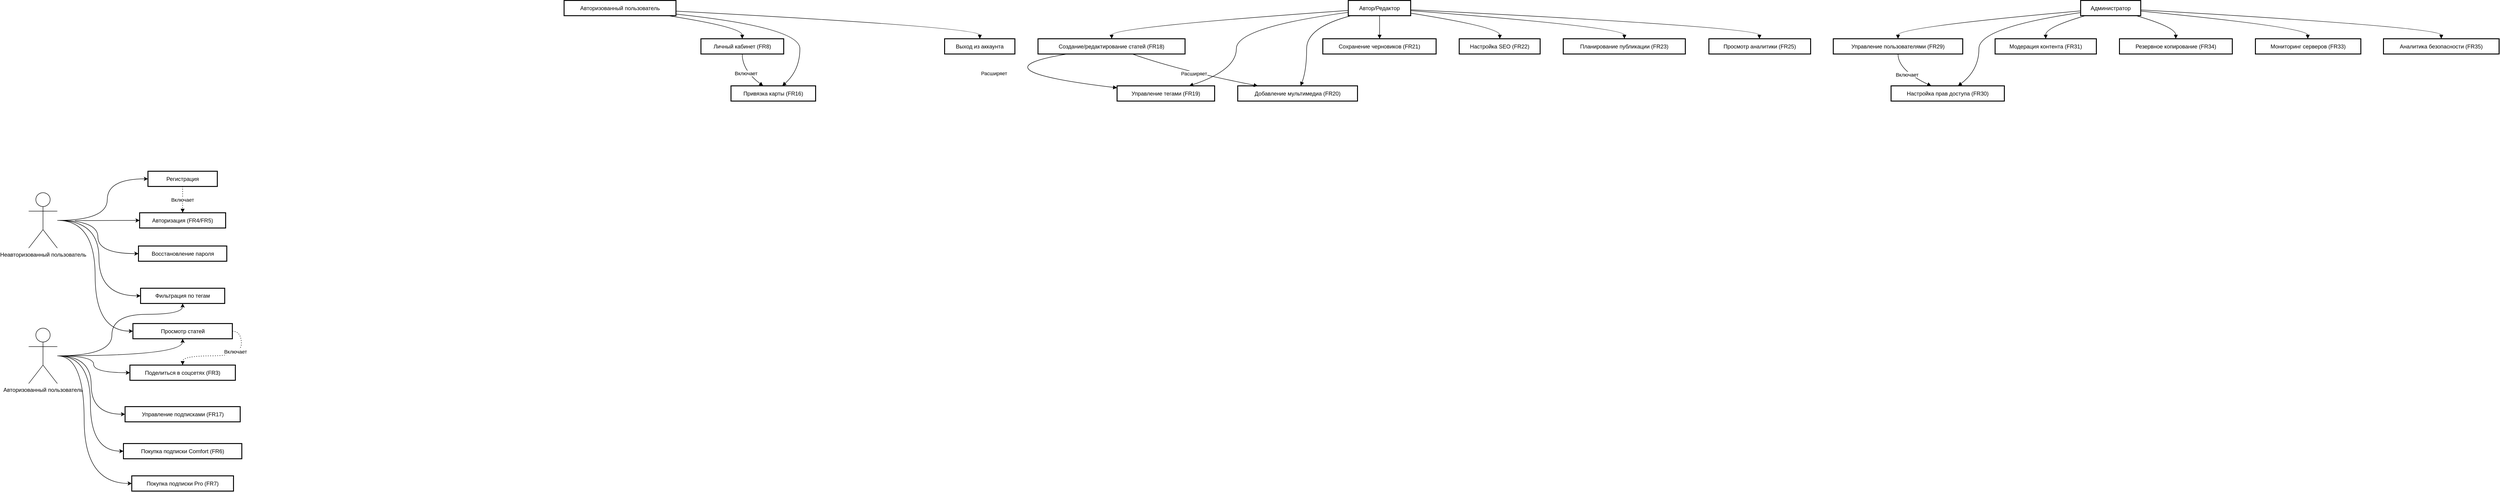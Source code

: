 <mxfile version="22.1.2" type="device">
  <diagram name="Страница — 1" id="cCFWynIPvWP7gMbYk23w">
    <mxGraphModel dx="1290" dy="621" grid="1" gridSize="10" guides="1" tooltips="1" connect="1" arrows="1" fold="1" page="1" pageScale="1" pageWidth="827" pageHeight="1169" math="0" shadow="0">
      <root>
        <mxCell id="0" />
        <mxCell id="1" parent="0" />
        <mxCell id="KFMTmTs9-0pYQGZ4lYI4-2" value="Авторизованный пользователь" style="whiteSpace=wrap;strokeWidth=2;" vertex="1" parent="1">
          <mxGeometry x="1558" y="20" width="242" height="33" as="geometry" />
        </mxCell>
        <mxCell id="KFMTmTs9-0pYQGZ4lYI4-3" value="Автор/Редактор" style="whiteSpace=wrap;strokeWidth=2;" vertex="1" parent="1">
          <mxGeometry x="3254" y="20" width="135" height="33" as="geometry" />
        </mxCell>
        <mxCell id="KFMTmTs9-0pYQGZ4lYI4-4" value="Администратор" style="whiteSpace=wrap;strokeWidth=2;" vertex="1" parent="1">
          <mxGeometry x="4838" y="20" width="130" height="33" as="geometry" />
        </mxCell>
        <mxCell id="KFMTmTs9-0pYQGZ4lYI4-5" value="Фильтрация по тегам" style="whiteSpace=wrap;strokeWidth=2;" vertex="1" parent="1">
          <mxGeometry x="642" y="643.5" width="182" height="33" as="geometry" />
        </mxCell>
        <mxCell id="KFMTmTs9-0pYQGZ4lYI4-74" style="curved=1;dashed=1;dashPattern=2 3;startArrow=none;endArrow=block;exitX=1;exitY=0.5;entryX=0.5;entryY=0;rounded=0;exitDx=0;exitDy=0;entryDx=0;entryDy=0;" edge="1" parent="1" source="KFMTmTs9-0pYQGZ4lYI4-6" target="KFMTmTs9-0pYQGZ4lYI4-15">
          <mxGeometry relative="1" as="geometry">
            <Array as="points">
              <mxPoint x="860" y="737" />
              <mxPoint x="860" y="790" />
              <mxPoint x="733" y="790" />
            </Array>
          </mxGeometry>
        </mxCell>
        <mxCell id="KFMTmTs9-0pYQGZ4lYI4-75" value="Включает" style="edgeLabel;html=1;align=center;verticalAlign=middle;resizable=0;points=[];" vertex="1" connectable="0" parent="KFMTmTs9-0pYQGZ4lYI4-74">
          <mxGeometry x="-0.219" y="-9" relative="1" as="geometry">
            <mxPoint as="offset" />
          </mxGeometry>
        </mxCell>
        <mxCell id="KFMTmTs9-0pYQGZ4lYI4-6" value="Просмотр статей" style="whiteSpace=wrap;strokeWidth=2;" vertex="1" parent="1">
          <mxGeometry x="625.5" y="720" width="215" height="33" as="geometry" />
        </mxCell>
        <mxCell id="KFMTmTs9-0pYQGZ4lYI4-7" value="Регистрация" style="whiteSpace=wrap;strokeWidth=2;" vertex="1" parent="1">
          <mxGeometry x="658" y="390" width="150" height="33" as="geometry" />
        </mxCell>
        <mxCell id="KFMTmTs9-0pYQGZ4lYI4-8" value="Авторизация (FR4/FR5)" style="whiteSpace=wrap;strokeWidth=2;" vertex="1" parent="1">
          <mxGeometry x="640" y="480" width="186" height="33" as="geometry" />
        </mxCell>
        <mxCell id="KFMTmTs9-0pYQGZ4lYI4-9" value="Восстановление пароля" style="whiteSpace=wrap;strokeWidth=2;" vertex="1" parent="1">
          <mxGeometry x="637.5" y="552" width="191" height="33" as="geometry" />
        </mxCell>
        <mxCell id="KFMTmTs9-0pYQGZ4lYI4-10" value="Покупка подписки Comfort (FR6)" style="whiteSpace=wrap;strokeWidth=2;" vertex="1" parent="1">
          <mxGeometry x="605" y="980" width="256" height="33" as="geometry" />
        </mxCell>
        <mxCell id="KFMTmTs9-0pYQGZ4lYI4-11" value="Покупка подписки Pro (FR7)" style="whiteSpace=wrap;strokeWidth=2;" vertex="1" parent="1">
          <mxGeometry x="623" y="1050" width="220" height="33" as="geometry" />
        </mxCell>
        <mxCell id="KFMTmTs9-0pYQGZ4lYI4-12" value="Управление подписками (FR17)" style="whiteSpace=wrap;strokeWidth=2;" vertex="1" parent="1">
          <mxGeometry x="608.5" y="900" width="249" height="33" as="geometry" />
        </mxCell>
        <mxCell id="KFMTmTs9-0pYQGZ4lYI4-13" value="Личный кабинет (FR8)" style="whiteSpace=wrap;strokeWidth=2;" vertex="1" parent="1">
          <mxGeometry x="1854" y="103" width="179" height="33" as="geometry" />
        </mxCell>
        <mxCell id="KFMTmTs9-0pYQGZ4lYI4-14" value="Привязка карты (FR16)" style="whiteSpace=wrap;strokeWidth=2;" vertex="1" parent="1">
          <mxGeometry x="1919" y="205" width="183" height="33" as="geometry" />
        </mxCell>
        <mxCell id="KFMTmTs9-0pYQGZ4lYI4-15" value="Поделиться в соцсетях (FR3)" style="whiteSpace=wrap;strokeWidth=2;" vertex="1" parent="1">
          <mxGeometry x="619" y="810" width="228" height="33" as="geometry" />
        </mxCell>
        <mxCell id="KFMTmTs9-0pYQGZ4lYI4-16" value="Выход из аккаунта" style="whiteSpace=wrap;strokeWidth=2;" vertex="1" parent="1">
          <mxGeometry x="2381" y="103" width="152" height="33" as="geometry" />
        </mxCell>
        <mxCell id="KFMTmTs9-0pYQGZ4lYI4-17" value="Создание/редактирование статей (FR18)" style="whiteSpace=wrap;strokeWidth=2;" vertex="1" parent="1">
          <mxGeometry x="2583" y="103" width="318" height="33" as="geometry" />
        </mxCell>
        <mxCell id="KFMTmTs9-0pYQGZ4lYI4-18" value="Управление тегами (FR19)" style="whiteSpace=wrap;strokeWidth=2;" vertex="1" parent="1">
          <mxGeometry x="2754" y="205" width="211" height="33" as="geometry" />
        </mxCell>
        <mxCell id="KFMTmTs9-0pYQGZ4lYI4-19" value="Добавление мультимедиа (FR20)" style="whiteSpace=wrap;strokeWidth=2;" vertex="1" parent="1">
          <mxGeometry x="3015" y="205" width="259" height="33" as="geometry" />
        </mxCell>
        <mxCell id="KFMTmTs9-0pYQGZ4lYI4-20" value="Сохранение черновиков (FR21)" style="whiteSpace=wrap;strokeWidth=2;" vertex="1" parent="1">
          <mxGeometry x="3199" y="103" width="245" height="33" as="geometry" />
        </mxCell>
        <mxCell id="KFMTmTs9-0pYQGZ4lYI4-21" value="Настройка SEO (FR22)" style="whiteSpace=wrap;strokeWidth=2;" vertex="1" parent="1">
          <mxGeometry x="3494" y="103" width="175" height="33" as="geometry" />
        </mxCell>
        <mxCell id="KFMTmTs9-0pYQGZ4lYI4-22" value="Планирование публикации (FR23)" style="whiteSpace=wrap;strokeWidth=2;" vertex="1" parent="1">
          <mxGeometry x="3719" y="103" width="264" height="33" as="geometry" />
        </mxCell>
        <mxCell id="KFMTmTs9-0pYQGZ4lYI4-23" value="Просмотр аналитики (FR25)" style="whiteSpace=wrap;strokeWidth=2;" vertex="1" parent="1">
          <mxGeometry x="4034" y="103" width="220" height="33" as="geometry" />
        </mxCell>
        <mxCell id="KFMTmTs9-0pYQGZ4lYI4-24" value="Управление пользователями (FR29)" style="whiteSpace=wrap;strokeWidth=2;" vertex="1" parent="1">
          <mxGeometry x="4303" y="103" width="280" height="33" as="geometry" />
        </mxCell>
        <mxCell id="KFMTmTs9-0pYQGZ4lYI4-25" value="Настройка прав доступа (FR30)" style="whiteSpace=wrap;strokeWidth=2;" vertex="1" parent="1">
          <mxGeometry x="4428" y="205" width="245" height="33" as="geometry" />
        </mxCell>
        <mxCell id="KFMTmTs9-0pYQGZ4lYI4-26" value="Модерация контента (FR31)" style="whiteSpace=wrap;strokeWidth=2;" vertex="1" parent="1">
          <mxGeometry x="4653" y="103" width="219" height="33" as="geometry" />
        </mxCell>
        <mxCell id="KFMTmTs9-0pYQGZ4lYI4-27" value="Резервное копирование (FR34)" style="whiteSpace=wrap;strokeWidth=2;" vertex="1" parent="1">
          <mxGeometry x="4922" y="103" width="244" height="33" as="geometry" />
        </mxCell>
        <mxCell id="KFMTmTs9-0pYQGZ4lYI4-28" value="Мониторинг серверов (FR33)" style="whiteSpace=wrap;strokeWidth=2;" vertex="1" parent="1">
          <mxGeometry x="5216" y="103" width="228" height="33" as="geometry" />
        </mxCell>
        <mxCell id="KFMTmTs9-0pYQGZ4lYI4-29" value="Аналитика безопасности (FR35)" style="whiteSpace=wrap;strokeWidth=2;" vertex="1" parent="1">
          <mxGeometry x="5493" y="103" width="250" height="33" as="geometry" />
        </mxCell>
        <mxCell id="KFMTmTs9-0pYQGZ4lYI4-40" value="" style="curved=1;startArrow=none;endArrow=block;exitX=0.939;exitY=1.012;entryX=0.499;entryY=0.012;rounded=0;" edge="1" parent="1" source="KFMTmTs9-0pYQGZ4lYI4-2" target="KFMTmTs9-0pYQGZ4lYI4-13">
          <mxGeometry relative="1" as="geometry">
            <Array as="points">
              <mxPoint x="1943" y="78" />
            </Array>
          </mxGeometry>
        </mxCell>
        <mxCell id="KFMTmTs9-0pYQGZ4lYI4-41" value="" style="curved=1;startArrow=none;endArrow=block;exitX=1.003;exitY=0.9;entryX=0.605;entryY=0.006;rounded=0;" edge="1" parent="1" source="KFMTmTs9-0pYQGZ4lYI4-2" target="KFMTmTs9-0pYQGZ4lYI4-14">
          <mxGeometry relative="1" as="geometry">
            <Array as="points">
              <mxPoint x="2068" y="78" />
              <mxPoint x="2068" y="171" />
            </Array>
          </mxGeometry>
        </mxCell>
        <mxCell id="KFMTmTs9-0pYQGZ4lYI4-43" value="" style="curved=1;startArrow=none;endArrow=block;exitX=1.003;exitY=0.703;entryX=0.501;entryY=0.012;rounded=0;" edge="1" parent="1" source="KFMTmTs9-0pYQGZ4lYI4-2" target="KFMTmTs9-0pYQGZ4lYI4-16">
          <mxGeometry relative="1" as="geometry">
            <Array as="points">
              <mxPoint x="2457" y="78" />
            </Array>
          </mxGeometry>
        </mxCell>
        <mxCell id="KFMTmTs9-0pYQGZ4lYI4-44" value="" style="curved=1;startArrow=none;endArrow=block;exitX=0.002;exitY=0.653;entryX=0.501;entryY=0.012;rounded=0;" edge="1" parent="1" source="KFMTmTs9-0pYQGZ4lYI4-3" target="KFMTmTs9-0pYQGZ4lYI4-17">
          <mxGeometry relative="1" as="geometry">
            <Array as="points">
              <mxPoint x="2742" y="78" />
            </Array>
          </mxGeometry>
        </mxCell>
        <mxCell id="KFMTmTs9-0pYQGZ4lYI4-45" value="" style="curved=1;startArrow=none;endArrow=block;exitX=0.002;exitY=0.781;entryX=0.737;entryY=0.006;rounded=0;" edge="1" parent="1" source="KFMTmTs9-0pYQGZ4lYI4-3" target="KFMTmTs9-0pYQGZ4lYI4-18">
          <mxGeometry relative="1" as="geometry">
            <Array as="points">
              <mxPoint x="3012" y="78" />
              <mxPoint x="3012" y="171" />
            </Array>
          </mxGeometry>
        </mxCell>
        <mxCell id="KFMTmTs9-0pYQGZ4lYI4-46" value="" style="curved=1;startArrow=none;endArrow=block;exitX=0.035;exitY=1.012;entryX=0.525;entryY=0.006;rounded=0;" edge="1" parent="1" source="KFMTmTs9-0pYQGZ4lYI4-3" target="KFMTmTs9-0pYQGZ4lYI4-19">
          <mxGeometry relative="1" as="geometry">
            <Array as="points">
              <mxPoint x="3164" y="78" />
              <mxPoint x="3164" y="171" />
            </Array>
          </mxGeometry>
        </mxCell>
        <mxCell id="KFMTmTs9-0pYQGZ4lYI4-47" value="" style="curved=1;startArrow=none;endArrow=block;exitX=0.502;exitY=1.012;entryX=0.501;entryY=0.012;rounded=0;" edge="1" parent="1" source="KFMTmTs9-0pYQGZ4lYI4-3" target="KFMTmTs9-0pYQGZ4lYI4-20">
          <mxGeometry relative="1" as="geometry">
            <Array as="points" />
          </mxGeometry>
        </mxCell>
        <mxCell id="KFMTmTs9-0pYQGZ4lYI4-48" value="" style="curved=1;startArrow=none;endArrow=block;exitX=1.002;exitY=0.834;entryX=0.501;entryY=0.012;rounded=0;" edge="1" parent="1" source="KFMTmTs9-0pYQGZ4lYI4-3" target="KFMTmTs9-0pYQGZ4lYI4-21">
          <mxGeometry relative="1" as="geometry">
            <Array as="points">
              <mxPoint x="3582" y="78" />
            </Array>
          </mxGeometry>
        </mxCell>
        <mxCell id="KFMTmTs9-0pYQGZ4lYI4-49" value="" style="curved=1;startArrow=none;endArrow=block;exitX=1.002;exitY=0.667;entryX=0.501;entryY=0.012;rounded=0;" edge="1" parent="1" source="KFMTmTs9-0pYQGZ4lYI4-3" target="KFMTmTs9-0pYQGZ4lYI4-22">
          <mxGeometry relative="1" as="geometry">
            <Array as="points">
              <mxPoint x="3851" y="78" />
            </Array>
          </mxGeometry>
        </mxCell>
        <mxCell id="KFMTmTs9-0pYQGZ4lYI4-50" value="" style="curved=1;startArrow=none;endArrow=block;exitX=1.002;exitY=0.61;entryX=0.497;entryY=0.012;rounded=0;" edge="1" parent="1" source="KFMTmTs9-0pYQGZ4lYI4-3" target="KFMTmTs9-0pYQGZ4lYI4-23">
          <mxGeometry relative="1" as="geometry">
            <Array as="points">
              <mxPoint x="4143" y="78" />
            </Array>
          </mxGeometry>
        </mxCell>
        <mxCell id="KFMTmTs9-0pYQGZ4lYI4-51" value="" style="curved=1;startArrow=none;endArrow=block;exitX=0.002;exitY=0.684;entryX=0.5;entryY=0.012;rounded=0;" edge="1" parent="1" source="KFMTmTs9-0pYQGZ4lYI4-4" target="KFMTmTs9-0pYQGZ4lYI4-24">
          <mxGeometry relative="1" as="geometry">
            <Array as="points">
              <mxPoint x="4443" y="78" />
            </Array>
          </mxGeometry>
        </mxCell>
        <mxCell id="KFMTmTs9-0pYQGZ4lYI4-52" value="" style="curved=1;startArrow=none;endArrow=block;exitX=0.002;exitY=0.794;entryX=0.59;entryY=0.006;rounded=0;" edge="1" parent="1" source="KFMTmTs9-0pYQGZ4lYI4-4" target="KFMTmTs9-0pYQGZ4lYI4-25">
          <mxGeometry relative="1" as="geometry">
            <Array as="points">
              <mxPoint x="4618" y="78" />
              <mxPoint x="4618" y="171" />
            </Array>
          </mxGeometry>
        </mxCell>
        <mxCell id="KFMTmTs9-0pYQGZ4lYI4-53" value="" style="curved=1;startArrow=none;endArrow=block;exitX=0.068;exitY=1.012;entryX=0.5;entryY=0.012;rounded=0;" edge="1" parent="1" source="KFMTmTs9-0pYQGZ4lYI4-4" target="KFMTmTs9-0pYQGZ4lYI4-26">
          <mxGeometry relative="1" as="geometry">
            <Array as="points">
              <mxPoint x="4762" y="78" />
            </Array>
          </mxGeometry>
        </mxCell>
        <mxCell id="KFMTmTs9-0pYQGZ4lYI4-54" value="" style="curved=1;startArrow=none;endArrow=block;exitX=0.934;exitY=1.012;entryX=0.499;entryY=0.012;rounded=0;" edge="1" parent="1" source="KFMTmTs9-0pYQGZ4lYI4-4" target="KFMTmTs9-0pYQGZ4lYI4-27">
          <mxGeometry relative="1" as="geometry">
            <Array as="points">
              <mxPoint x="5044" y="78" />
            </Array>
          </mxGeometry>
        </mxCell>
        <mxCell id="KFMTmTs9-0pYQGZ4lYI4-55" value="" style="curved=1;startArrow=none;endArrow=block;exitX=1.0;exitY=0.698;entryX=0.497;entryY=0.012;rounded=0;" edge="1" parent="1" source="KFMTmTs9-0pYQGZ4lYI4-4" target="KFMTmTs9-0pYQGZ4lYI4-28">
          <mxGeometry relative="1" as="geometry">
            <Array as="points">
              <mxPoint x="5329" y="78" />
            </Array>
          </mxGeometry>
        </mxCell>
        <mxCell id="KFMTmTs9-0pYQGZ4lYI4-56" value="" style="curved=1;startArrow=none;endArrow=block;exitX=1.0;exitY=0.621;entryX=0.5;entryY=0.012;rounded=0;" edge="1" parent="1" source="KFMTmTs9-0pYQGZ4lYI4-4" target="KFMTmTs9-0pYQGZ4lYI4-29">
          <mxGeometry relative="1" as="geometry">
            <Array as="points">
              <mxPoint x="5618" y="78" />
            </Array>
          </mxGeometry>
        </mxCell>
        <mxCell id="KFMTmTs9-0pYQGZ4lYI4-57" value="Включает" style="curved=1;dashed=1;dashPattern=2 3;startArrow=none;endArrow=block;exitX=0.5;exitY=1;entryX=0.5;entryY=0;rounded=0;exitDx=0;exitDy=0;entryDx=0;entryDy=0;" edge="1" parent="1" source="KFMTmTs9-0pYQGZ4lYI4-7" target="KFMTmTs9-0pYQGZ4lYI4-8">
          <mxGeometry relative="1" as="geometry">
            <Array as="points" />
          </mxGeometry>
        </mxCell>
        <mxCell id="KFMTmTs9-0pYQGZ4lYI4-58" value="Включает" style="curved=1;startArrow=none;endArrow=block;exitX=0.499;exitY=1.024;entryX=0.381;entryY=0.006;rounded=0;" edge="1" parent="1" source="KFMTmTs9-0pYQGZ4lYI4-13" target="KFMTmTs9-0pYQGZ4lYI4-14">
          <mxGeometry relative="1" as="geometry">
            <Array as="points">
              <mxPoint x="1943" y="171" />
            </Array>
          </mxGeometry>
        </mxCell>
        <mxCell id="KFMTmTs9-0pYQGZ4lYI4-59" value="Расширяет" style="curved=1;startArrow=none;endArrow=block;exitX=0.184;exitY=1.024;entryX=0.0;entryY=0.129;rounded=0;" edge="1" parent="1" source="KFMTmTs9-0pYQGZ4lYI4-17" target="KFMTmTs9-0pYQGZ4lYI4-18">
          <mxGeometry relative="1" as="geometry">
            <Array as="points">
              <mxPoint x="2435" y="171" />
            </Array>
          </mxGeometry>
        </mxCell>
        <mxCell id="KFMTmTs9-0pYQGZ4lYI4-60" value="Расширяет" style="curved=1;startArrow=none;endArrow=block;exitX=0.648;exitY=1.024;entryX=0.171;entryY=0.006;rounded=0;" edge="1" parent="1" source="KFMTmTs9-0pYQGZ4lYI4-17" target="KFMTmTs9-0pYQGZ4lYI4-19">
          <mxGeometry relative="1" as="geometry">
            <Array as="points">
              <mxPoint x="2885" y="171" />
            </Array>
          </mxGeometry>
        </mxCell>
        <mxCell id="KFMTmTs9-0pYQGZ4lYI4-61" value="Включает" style="curved=1;startArrow=none;endArrow=block;exitX=0.5;exitY=1.024;entryX=0.356;entryY=0.006;rounded=0;" edge="1" parent="1" source="KFMTmTs9-0pYQGZ4lYI4-24" target="KFMTmTs9-0pYQGZ4lYI4-25">
          <mxGeometry relative="1" as="geometry">
            <Array as="points">
              <mxPoint x="4443" y="171" />
            </Array>
          </mxGeometry>
        </mxCell>
        <mxCell id="KFMTmTs9-0pYQGZ4lYI4-63" style="edgeStyle=orthogonalEdgeStyle;rounded=0;orthogonalLoop=1;jettySize=auto;html=1;entryX=0;entryY=0.5;entryDx=0;entryDy=0;curved=1;" edge="1" parent="1" source="KFMTmTs9-0pYQGZ4lYI4-62" target="KFMTmTs9-0pYQGZ4lYI4-7">
          <mxGeometry relative="1" as="geometry">
            <Array as="points">
              <mxPoint x="570" y="496" />
              <mxPoint x="570" y="406" />
            </Array>
          </mxGeometry>
        </mxCell>
        <mxCell id="KFMTmTs9-0pYQGZ4lYI4-64" style="edgeStyle=orthogonalEdgeStyle;rounded=0;orthogonalLoop=1;jettySize=auto;html=1;entryX=0;entryY=0.5;entryDx=0;entryDy=0;curved=1;" edge="1" parent="1" target="KFMTmTs9-0pYQGZ4lYI4-8">
          <mxGeometry relative="1" as="geometry">
            <mxPoint x="500" y="497" as="sourcePoint" />
            <Array as="points">
              <mxPoint x="560" y="497" />
            </Array>
          </mxGeometry>
        </mxCell>
        <mxCell id="KFMTmTs9-0pYQGZ4lYI4-67" style="edgeStyle=orthogonalEdgeStyle;rounded=0;orthogonalLoop=1;jettySize=auto;html=1;entryX=0;entryY=0.5;entryDx=0;entryDy=0;curved=1;" edge="1" parent="1" source="KFMTmTs9-0pYQGZ4lYI4-62" target="KFMTmTs9-0pYQGZ4lYI4-9">
          <mxGeometry relative="1" as="geometry" />
        </mxCell>
        <mxCell id="KFMTmTs9-0pYQGZ4lYI4-68" style="edgeStyle=orthogonalEdgeStyle;rounded=0;orthogonalLoop=1;jettySize=auto;html=1;entryX=0;entryY=0.5;entryDx=0;entryDy=0;curved=1;" edge="1" parent="1" source="KFMTmTs9-0pYQGZ4lYI4-62" target="KFMTmTs9-0pYQGZ4lYI4-5">
          <mxGeometry relative="1" as="geometry" />
        </mxCell>
        <mxCell id="KFMTmTs9-0pYQGZ4lYI4-71" style="edgeStyle=orthogonalEdgeStyle;rounded=0;orthogonalLoop=1;jettySize=auto;html=1;entryX=0;entryY=0.5;entryDx=0;entryDy=0;curved=1;" edge="1" parent="1" source="KFMTmTs9-0pYQGZ4lYI4-62" target="KFMTmTs9-0pYQGZ4lYI4-6">
          <mxGeometry relative="1" as="geometry" />
        </mxCell>
        <mxCell id="KFMTmTs9-0pYQGZ4lYI4-62" value="Неавторизованный пользователь&lt;br&gt;" style="shape=umlActor;verticalLabelPosition=bottom;verticalAlign=top;html=1;outlineConnect=0;" vertex="1" parent="1">
          <mxGeometry x="400" y="436.5" width="62" height="120" as="geometry" />
        </mxCell>
        <mxCell id="KFMTmTs9-0pYQGZ4lYI4-72" style="edgeStyle=orthogonalEdgeStyle;rounded=0;orthogonalLoop=1;jettySize=auto;html=1;entryX=0.5;entryY=1;entryDx=0;entryDy=0;curved=1;" edge="1" parent="1" source="KFMTmTs9-0pYQGZ4lYI4-70" target="KFMTmTs9-0pYQGZ4lYI4-5">
          <mxGeometry relative="1" as="geometry">
            <Array as="points">
              <mxPoint x="580" y="790" />
              <mxPoint x="580" y="700" />
              <mxPoint x="733" y="700" />
            </Array>
          </mxGeometry>
        </mxCell>
        <mxCell id="KFMTmTs9-0pYQGZ4lYI4-73" style="edgeStyle=orthogonalEdgeStyle;rounded=0;orthogonalLoop=1;jettySize=auto;html=1;entryX=0.5;entryY=1;entryDx=0;entryDy=0;curved=1;" edge="1" parent="1" source="KFMTmTs9-0pYQGZ4lYI4-70" target="KFMTmTs9-0pYQGZ4lYI4-6">
          <mxGeometry relative="1" as="geometry" />
        </mxCell>
        <mxCell id="KFMTmTs9-0pYQGZ4lYI4-76" style="edgeStyle=orthogonalEdgeStyle;rounded=0;orthogonalLoop=1;jettySize=auto;html=1;entryX=0;entryY=0.5;entryDx=0;entryDy=0;curved=1;" edge="1" parent="1" source="KFMTmTs9-0pYQGZ4lYI4-70" target="KFMTmTs9-0pYQGZ4lYI4-15">
          <mxGeometry relative="1" as="geometry" />
        </mxCell>
        <mxCell id="KFMTmTs9-0pYQGZ4lYI4-77" style="edgeStyle=orthogonalEdgeStyle;rounded=0;orthogonalLoop=1;jettySize=auto;html=1;entryX=0;entryY=0.5;entryDx=0;entryDy=0;curved=1;" edge="1" parent="1" source="KFMTmTs9-0pYQGZ4lYI4-70" target="KFMTmTs9-0pYQGZ4lYI4-12">
          <mxGeometry relative="1" as="geometry" />
        </mxCell>
        <mxCell id="KFMTmTs9-0pYQGZ4lYI4-78" style="edgeStyle=orthogonalEdgeStyle;rounded=0;orthogonalLoop=1;jettySize=auto;html=1;entryX=0;entryY=0.5;entryDx=0;entryDy=0;curved=1;" edge="1" parent="1" source="KFMTmTs9-0pYQGZ4lYI4-70" target="KFMTmTs9-0pYQGZ4lYI4-10">
          <mxGeometry relative="1" as="geometry" />
        </mxCell>
        <mxCell id="KFMTmTs9-0pYQGZ4lYI4-79" style="edgeStyle=orthogonalEdgeStyle;rounded=0;orthogonalLoop=1;jettySize=auto;html=1;entryX=0;entryY=0.5;entryDx=0;entryDy=0;curved=1;" edge="1" parent="1" source="KFMTmTs9-0pYQGZ4lYI4-70" target="KFMTmTs9-0pYQGZ4lYI4-11">
          <mxGeometry relative="1" as="geometry">
            <Array as="points">
              <mxPoint x="520" y="790" />
              <mxPoint x="520" y="1067" />
            </Array>
          </mxGeometry>
        </mxCell>
        <mxCell id="KFMTmTs9-0pYQGZ4lYI4-70" value="Авторизованный пользователь" style="shape=umlActor;verticalLabelPosition=bottom;verticalAlign=top;html=1;outlineConnect=0;" vertex="1" parent="1">
          <mxGeometry x="400" y="730" width="62" height="120" as="geometry" />
        </mxCell>
      </root>
    </mxGraphModel>
  </diagram>
</mxfile>
